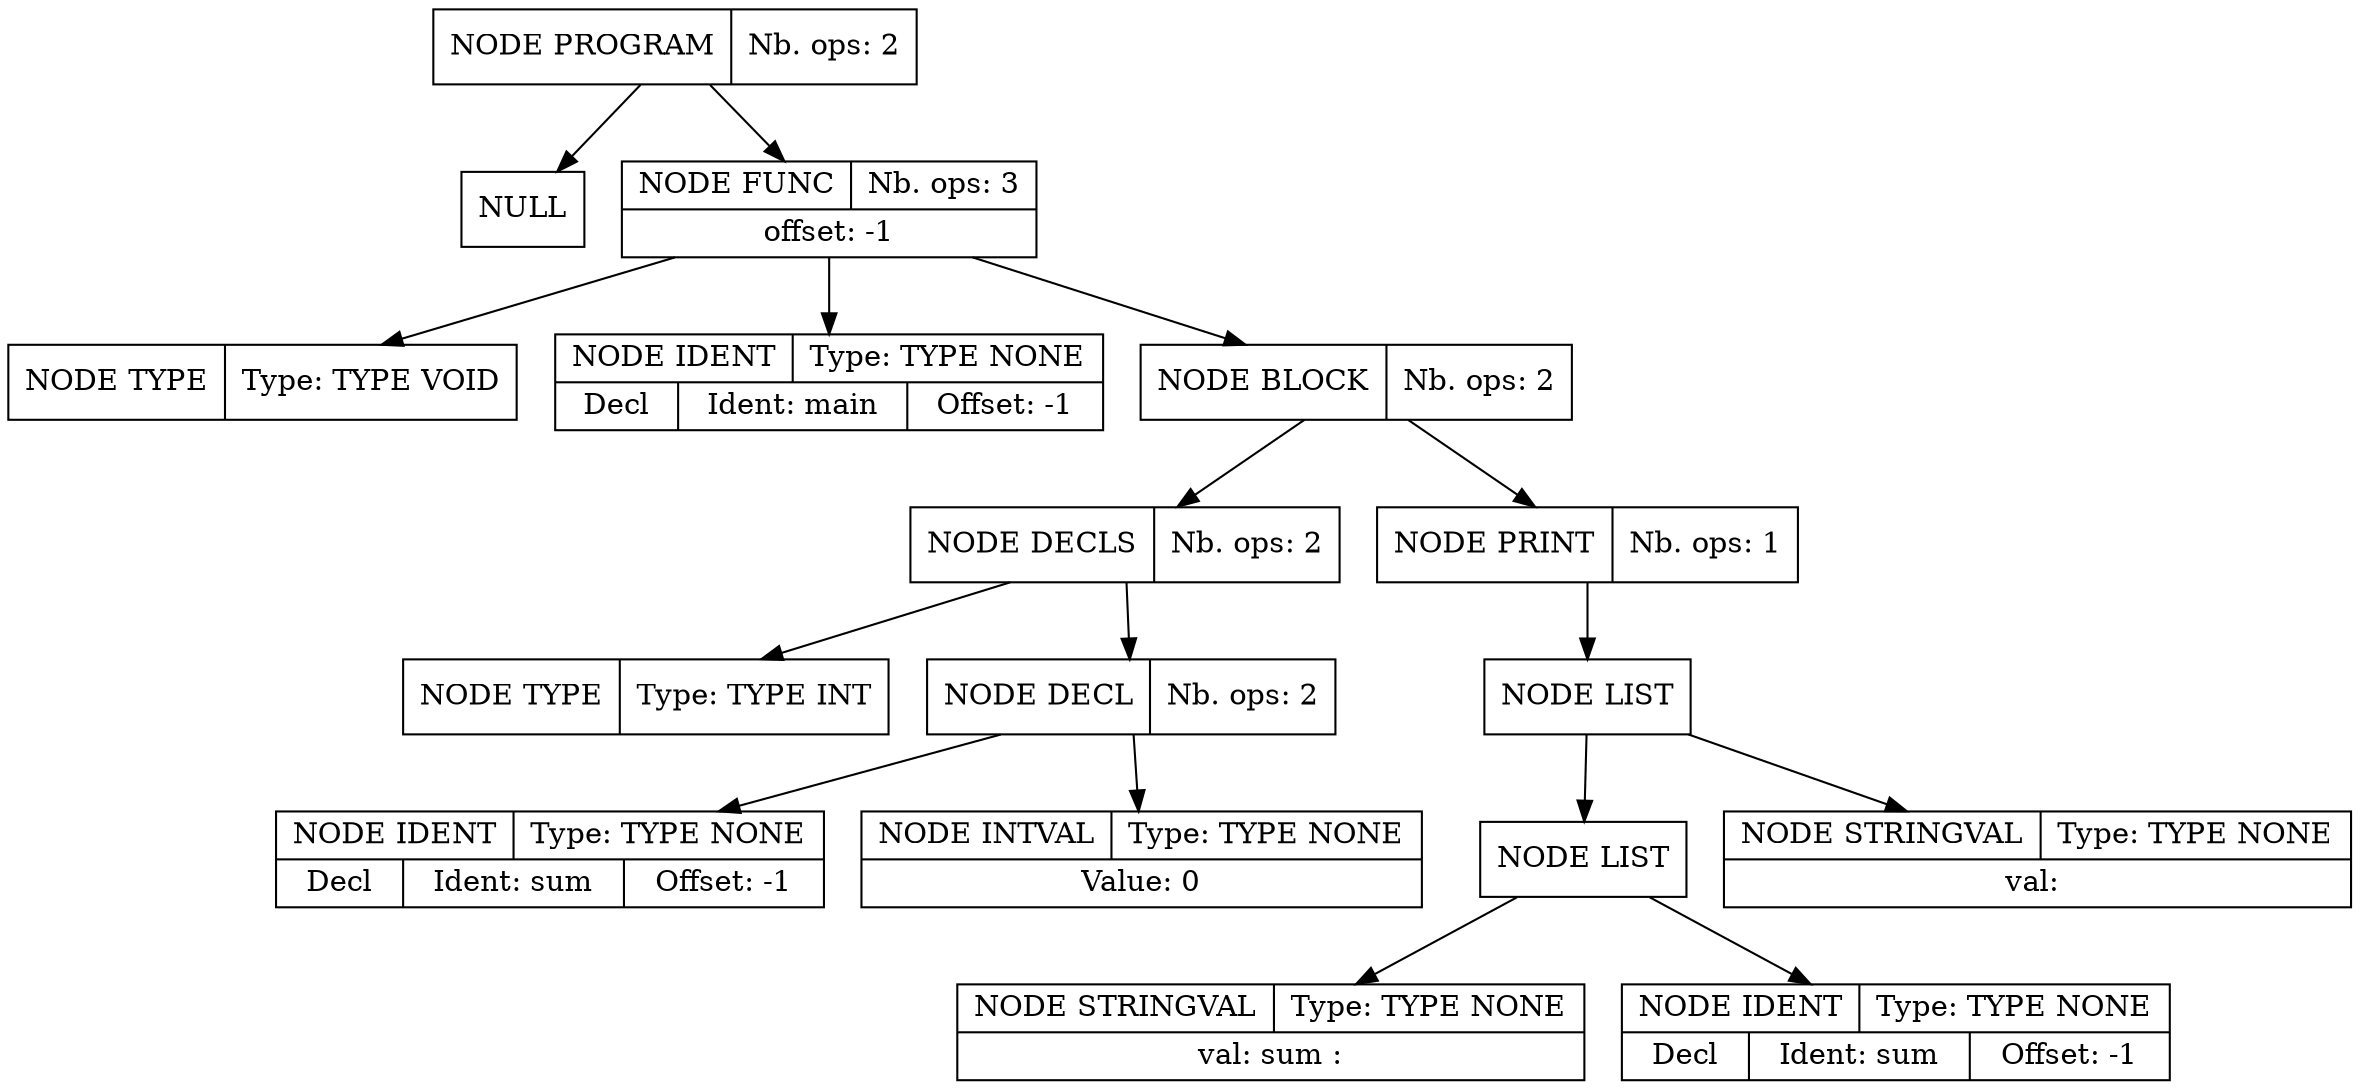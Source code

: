 digraph global_vars {
    N1 [shape=record, label="{{NODE PROGRAM|Nb. ops: 2}}"];
    N2 [shape=record, label="{{NULL}}"];
    edge[tailclip=true];
    N1 -> N2
    N3 [shape=record, label="{{NODE FUNC|Nb. ops: 3}|{offset: -1}}"];
    N4 [shape=record, label="{{NODE TYPE|Type: TYPE VOID}}"];
    edge[tailclip=true];
    N3 -> N4
    N5 [shape=record, label="{{NODE IDENT|Type: TYPE NONE}|{<decl>Decl      |Ident: main|Offset: -1}}"];
    edge[tailclip=true];
    N3 -> N5
    N6 [shape=record, label="{{NODE BLOCK|Nb. ops: 2}}"];
    N7 [shape=record, label="{{NODE DECLS|Nb. ops: 2}}"];
    N8 [shape=record, label="{{NODE TYPE|Type: TYPE INT}}"];
    edge[tailclip=true];
    N7 -> N8
    N9 [shape=record, label="{{NODE DECL|Nb. ops: 2}}"];
    N10 [shape=record, label="{{NODE IDENT|Type: TYPE NONE}|{<decl>Decl      |Ident: sum|Offset: -1}}"];
    edge[tailclip=true];
    N9 -> N10
    N11 [shape=record, label="{{NODE INTVAL|Type: TYPE NONE}|{Value: 0}}"];
    edge[tailclip=true];
    N9 -> N11
    edge[tailclip=true];
    N7 -> N9
    edge[tailclip=true];
    N6 -> N7
    N12 [shape=record, label="{{NODE PRINT|Nb. ops: 1}}"];
    N13 [shape=record, label="{{NODE LIST}}"];
    N14 [shape=record, label="{{NODE LIST}}"];
    N15 [shape=record, label="{{NODE STRINGVAL|Type: TYPE NONE}|{val:  sum : }}"];
    edge[tailclip=true];
    N14 -> N15
    N16 [shape=record, label="{{NODE IDENT|Type: TYPE NONE}|{<decl>Decl      |Ident: sum|Offset: -1}}"];
    edge[tailclip=true];
    N14 -> N16
    edge[tailclip=true];
    N13 -> N14
    N17 [shape=record, label="{{NODE STRINGVAL|Type: TYPE NONE}|{val: \n}}"];
    edge[tailclip=true];
    N13 -> N17
    edge[tailclip=true];
    N12 -> N13
    edge[tailclip=true];
    N6 -> N12
    edge[tailclip=true];
    N3 -> N6
    edge[tailclip=true];
    N1 -> N3
}